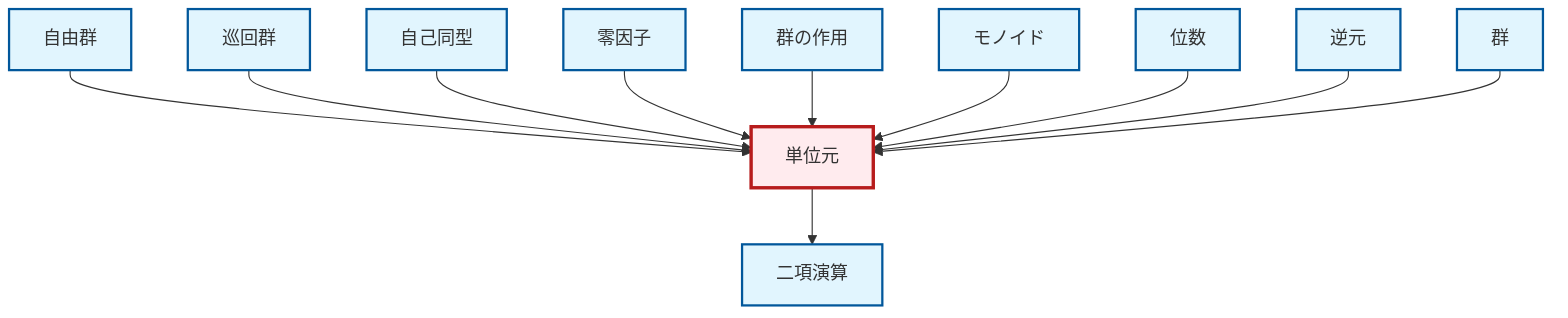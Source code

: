 graph TD
    classDef definition fill:#e1f5fe,stroke:#01579b,stroke-width:2px
    classDef theorem fill:#f3e5f5,stroke:#4a148c,stroke-width:2px
    classDef axiom fill:#fff3e0,stroke:#e65100,stroke-width:2px
    classDef example fill:#e8f5e9,stroke:#1b5e20,stroke-width:2px
    classDef current fill:#ffebee,stroke:#b71c1c,stroke-width:3px
    def-inverse-element["逆元"]:::definition
    def-zero-divisor["零因子"]:::definition
    def-automorphism["自己同型"]:::definition
    def-order["位数"]:::definition
    def-cyclic-group["巡回群"]:::definition
    def-identity-element["単位元"]:::definition
    def-group["群"]:::definition
    def-binary-operation["二項演算"]:::definition
    def-group-action["群の作用"]:::definition
    def-monoid["モノイド"]:::definition
    def-free-group["自由群"]:::definition
    def-free-group --> def-identity-element
    def-cyclic-group --> def-identity-element
    def-automorphism --> def-identity-element
    def-identity-element --> def-binary-operation
    def-zero-divisor --> def-identity-element
    def-group-action --> def-identity-element
    def-monoid --> def-identity-element
    def-order --> def-identity-element
    def-inverse-element --> def-identity-element
    def-group --> def-identity-element
    class def-identity-element current